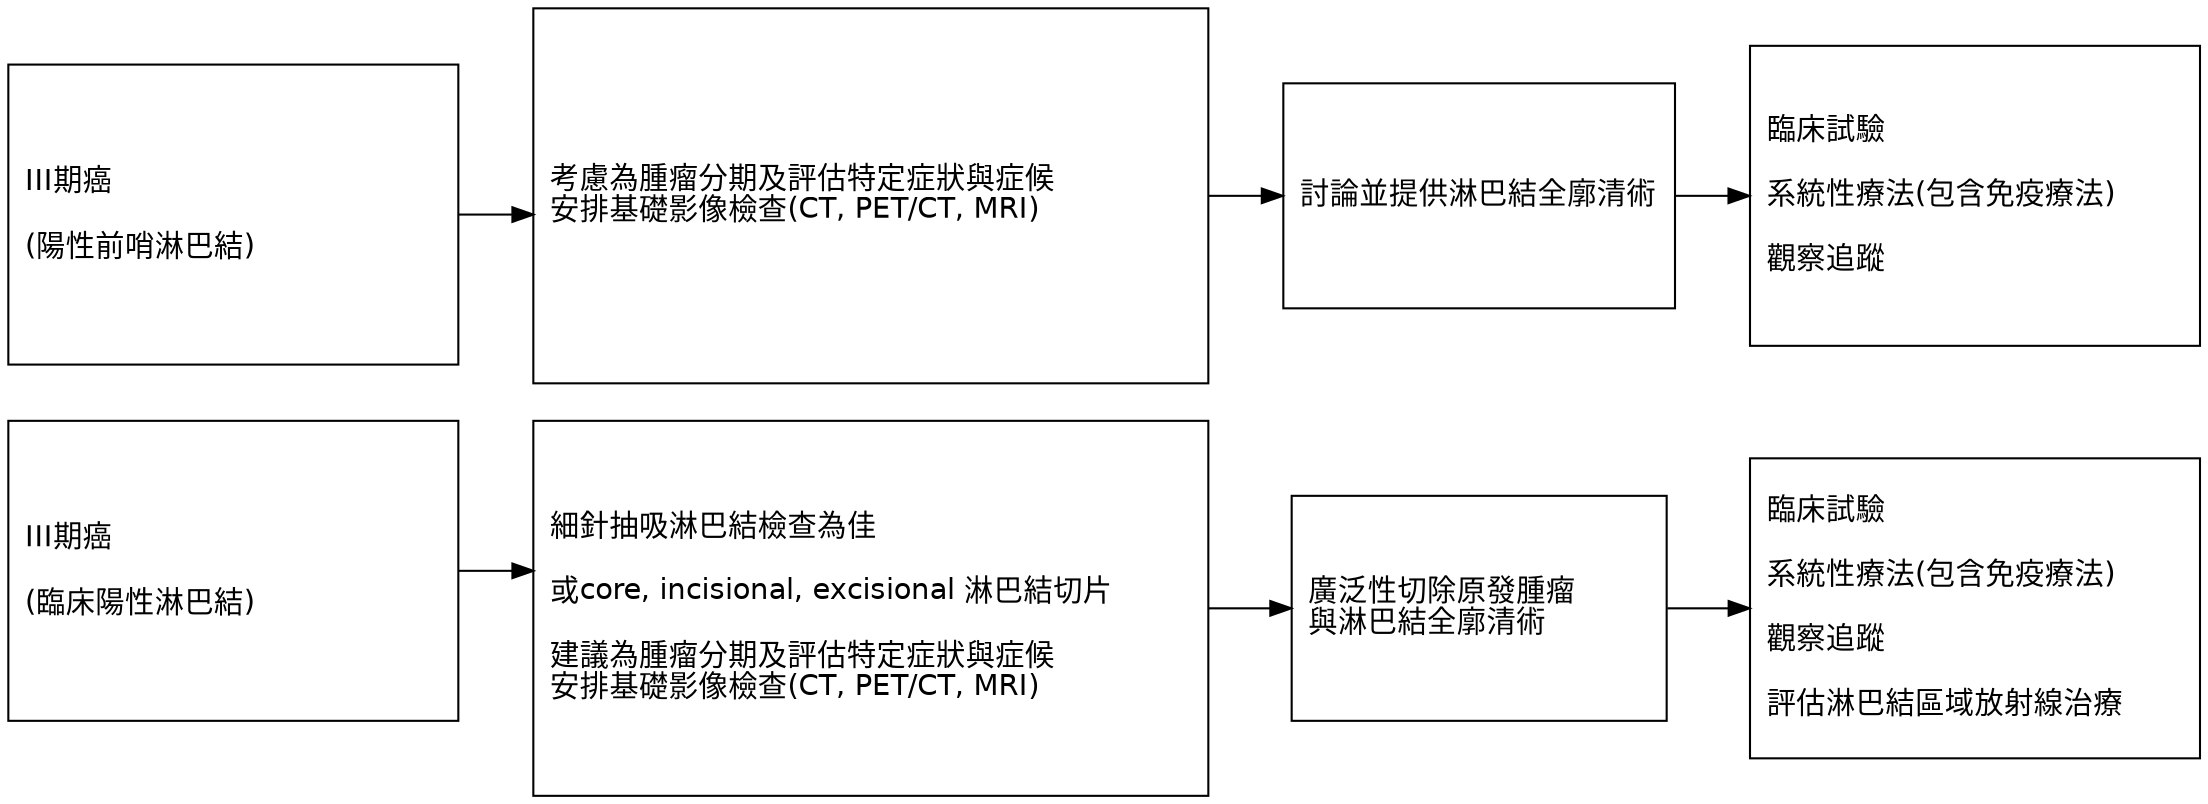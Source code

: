 digraph {
  graph [rankdir = LR; splines=ortho; overlap=false]
  node [shape = box, fontname = Helvetica]

#  T1 [label = "CLINICAL/\lPATHOLOGICAL STAGE\l"; width=2.5; shape=plaintext]
#  T2 [label = "WORKUP"; shape=plaintext]
#  T3 [label = "PRIMARY TREATMENT"; shape=plaintext]
#  T4 [label = "ADJUVANT TREATMENT"; shape=plaintext]

  S3a [label ="III期癌\l
(陽性前哨淋巴結)\l"; width=3; height=2]
  S3b [label ="III期癌\l
(臨床陽性淋巴結)\l"; width=3; height=2]
  
  W1 [label = "考慮為腫瘤分期及評估特定症狀與症候\l安排基礎影像檢查(CT, PET/CT, MRI)\l"; height=2.5; width=4.5]
  W2 [label = "細針抽吸淋巴結檢查為佳\l
或core, incisional, excisional 淋巴結切片\l
建議為腫瘤分期及評估特定症狀與症候\l安排基礎影像檢查(CT, PET/CT, MRI)\l"; height=2.5; width=4.5]
#  W3 [label = "Discuss and consider sentinel node biopsy"]

  Tx1 [label = "討論並提供淋巴結全廓清術\l"; height=1.5; width=2.5]
  Tx2 [label = "廣泛性切除原發腫瘤\l與淋巴結全廓清術\l"; height=1.5; width=2.5]
#  Tx3 [label = "臨床試驗\n/觀察\n"; height=3; width=2]
  
#  N0 [label = "陰性前哨淋巴結"; height=1.2]
#  N1 [label = "陽性前哨淋巴結"; height=1.2]
  FU1 [label = "臨床試驗\l
系統性療法(包含免疫療法)\l
觀察追蹤\l"; width=3; height=2]
  FU2 [label = "臨床試驗\l
系統性療法(包含免疫療法)\l
觀察追蹤\l
評估淋巴結區域放射線治療\l"; width=3; height=2]

#  T1->T2->T3->T4 [style=invis]
#  T1->
  S3a->S3b [style=invis]
  S3a->W1->Tx1->FU1
  S3b->W2->Tx2->FU2



  {rank = same; S3a; S3b}
  {rank = same; W2}
  {rank = same; Tx1; Tx2}
  {rank = same; FU1; FU2}
#  {rank = same; N0; N1}
  
  

}

